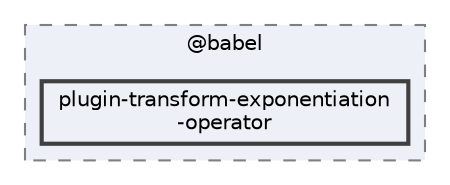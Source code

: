 digraph "pkiclassroomrescheduler/src/main/frontend/node_modules/@babel/plugin-transform-exponentiation-operator"
{
 // LATEX_PDF_SIZE
  bgcolor="transparent";
  edge [fontname=Helvetica,fontsize=10,labelfontname=Helvetica,labelfontsize=10];
  node [fontname=Helvetica,fontsize=10,shape=box,height=0.2,width=0.4];
  compound=true
  subgraph clusterdir_bc8070c8b402176472541bb6f0cba6df {
    graph [ bgcolor="#edf0f7", pencolor="grey50", label="@babel", fontname=Helvetica,fontsize=10 style="filled,dashed", URL="dir_bc8070c8b402176472541bb6f0cba6df.html",tooltip=""]
  dir_6d04e94b29b644eb744da08605aac774 [label="plugin-transform-exponentiation\l-operator", fillcolor="#edf0f7", color="grey25", style="filled,bold", URL="dir_6d04e94b29b644eb744da08605aac774.html",tooltip=""];
  }
}
